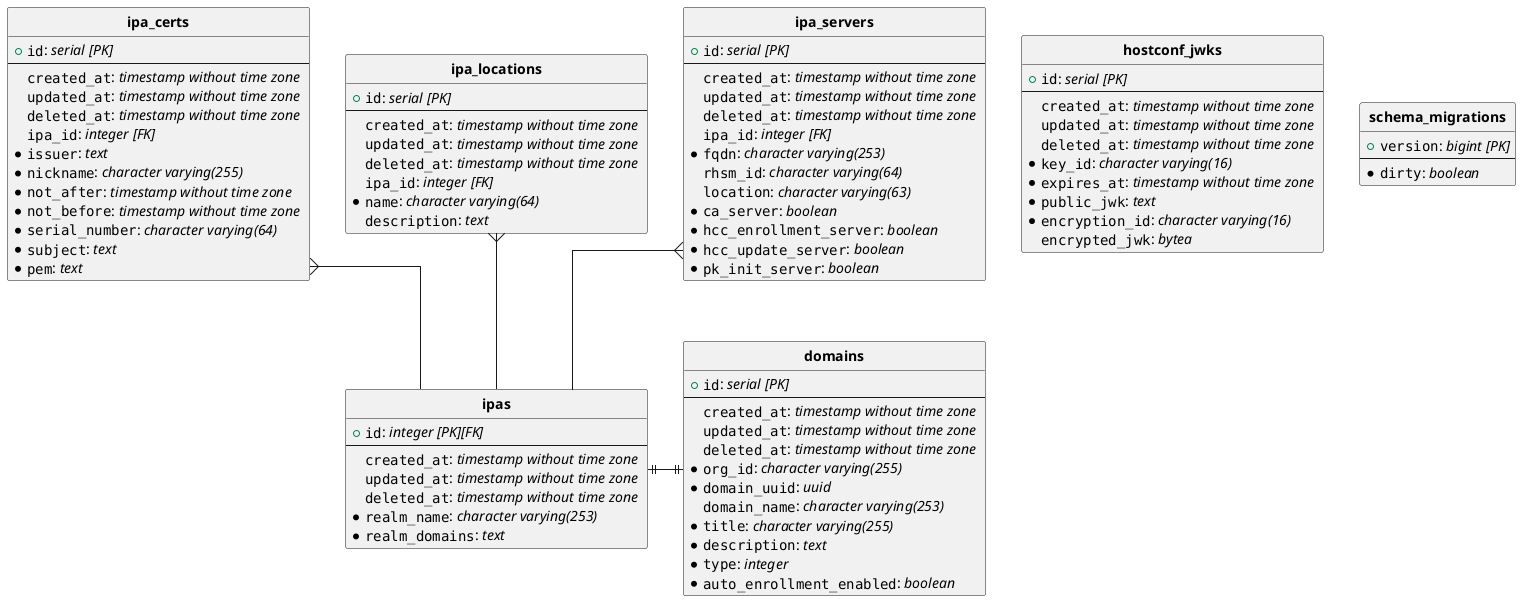 @startuml
hide circle
skinparam linetype ortho

entity "**domains**" {
  + ""id"": //serial [PK]//
  --
  ""created_at"": //timestamp without time zone //
  ""updated_at"": //timestamp without time zone //
  ""deleted_at"": //timestamp without time zone //
  *""org_id"": //character varying(255) //
  *""domain_uuid"": //uuid //
  ""domain_name"": //character varying(253) //
  *""title"": //character varying(255) //
  *""description"": //text //
  *""type"": //integer //
  *""auto_enrollment_enabled"": //boolean //
}

entity "**hostconf_jwks**" {
  + ""id"": //serial [PK]//
  --
  ""created_at"": //timestamp without time zone //
  ""updated_at"": //timestamp without time zone //
  ""deleted_at"": //timestamp without time zone //
  *""key_id"": //character varying(16) //
  *""expires_at"": //timestamp without time zone //
  *""public_jwk"": //text //
  *""encryption_id"": //character varying(16) //
  ""encrypted_jwk"": //bytea //
}

entity "**ipa_certs**" {
  + ""id"": //serial [PK]//
  --
  ""created_at"": //timestamp without time zone //
  ""updated_at"": //timestamp without time zone //
  ""deleted_at"": //timestamp without time zone //
  ""ipa_id"": //integer [FK]//
  *""issuer"": //text //
  *""nickname"": //character varying(255) //
  *""not_after"": //timestamp without time zone //
  *""not_before"": //timestamp without time zone //
  *""serial_number"": //character varying(64) //
  *""subject"": //text //
  *""pem"": //text //
}

entity "**ipa_locations**" {
  + ""id"": //serial [PK]//
  --
  ""created_at"": //timestamp without time zone //
  ""updated_at"": //timestamp without time zone //
  ""deleted_at"": //timestamp without time zone //
  ""ipa_id"": //integer [FK]//
  *""name"": //character varying(64) //
  ""description"": //text //
}

entity "**ipa_servers**" {
  + ""id"": //serial [PK]//
  --
  ""created_at"": //timestamp without time zone //
  ""updated_at"": //timestamp without time zone //
  ""deleted_at"": //timestamp without time zone //
  ""ipa_id"": //integer [FK]//
  *""fqdn"": //character varying(253) //
  ""rhsm_id"": //character varying(64) //
  ""location"": //character varying(63) //
  *""ca_server"": //boolean //
  *""hcc_enrollment_server"": //boolean //
  *""hcc_update_server"": //boolean //
  *""pk_init_server"": //boolean //
}

entity "**ipas**" {
  + ""id"": //integer [PK][FK]//
  --
  ""created_at"": //timestamp without time zone //
  ""updated_at"": //timestamp without time zone //
  ""deleted_at"": //timestamp without time zone //
  *""realm_name"": //character varying(253) //
  *""realm_domains"": //text //
}

entity "**schema_migrations**" {
  + ""version"": //bigint [PK]//
  --
  *""dirty"": //boolean //
}

"**ipa_certs**"   }--  "**ipas**"

"**ipa_locations**"   }--  "**ipas**"

"**ipa_servers**"   }--  "**ipas**"

"**ipas**"  ||-||  "**domains**"
@enduml
